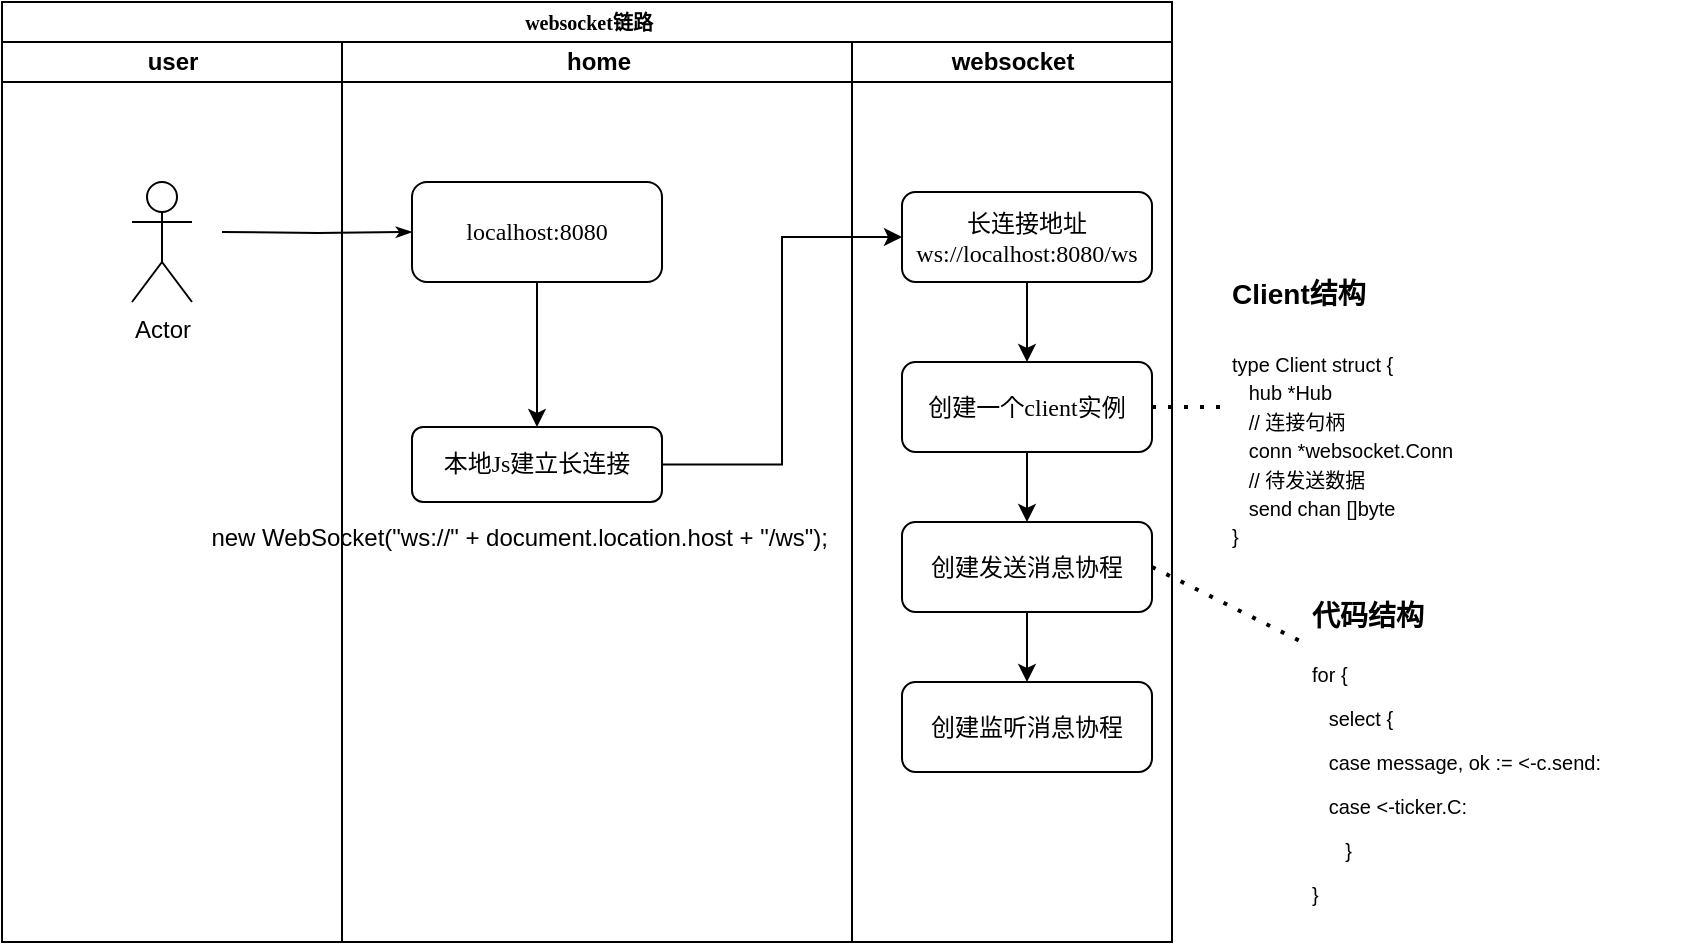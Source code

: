 <mxfile version="15.5.4" type="embed"><diagram id="JEqR1ZIYFnEfZMCUsHCR" name="Page-1"><mxGraphModel dx="1067" dy="618" grid="1" gridSize="10" guides="1" tooltips="1" connect="1" arrows="1" fold="1" page="1" pageScale="1" pageWidth="827" pageHeight="1169" math="0" shadow="0"><root><mxCell id="0"/><mxCell id="1" parent="0"/><mxCell id="wrNmaZZdg3NfsRJvNCuY-1" value="&lt;font style=&quot;font-size: 10px&quot;&gt;websocket链路&lt;/font&gt;" style="swimlane;html=1;childLayout=stackLayout;startSize=20;rounded=0;shadow=0;labelBackgroundColor=none;strokeWidth=1;fontFamily=Verdana;fontSize=8;align=center;" parent="1" vertex="1"><mxGeometry x="70" y="40" width="585" height="470" as="geometry"/></mxCell><mxCell id="wrNmaZZdg3NfsRJvNCuY-4" style="edgeStyle=orthogonalEdgeStyle;rounded=1;html=1;labelBackgroundColor=none;startArrow=none;startFill=0;startSize=5;endArrow=classicThin;endFill=1;endSize=5;jettySize=auto;orthogonalLoop=1;strokeWidth=1;fontFamily=Verdana;fontSize=8" parent="wrNmaZZdg3NfsRJvNCuY-1" target="wrNmaZZdg3NfsRJvNCuY-6" edge="1"><mxGeometry relative="1" as="geometry"><mxPoint x="110" y="115" as="sourcePoint"/></mxGeometry></mxCell><mxCell id="wrNmaZZdg3NfsRJvNCuY-2" value="user" style="swimlane;html=1;startSize=20;" parent="wrNmaZZdg3NfsRJvNCuY-1" vertex="1"><mxGeometry y="20" width="170" height="450" as="geometry"/></mxCell><mxCell id="wrNmaZZdg3NfsRJvNCuY-3" value="Actor" style="shape=umlActor;verticalLabelPosition=bottom;verticalAlign=top;html=1;outlineConnect=0;" parent="wrNmaZZdg3NfsRJvNCuY-2" vertex="1"><mxGeometry x="65" y="70" width="30" height="60" as="geometry"/></mxCell><mxCell id="wrNmaZZdg3NfsRJvNCuY-5" value="home" style="swimlane;html=1;startSize=20;" parent="wrNmaZZdg3NfsRJvNCuY-1" vertex="1"><mxGeometry x="170" y="20" width="255" height="450" as="geometry"/></mxCell><mxCell id="wrNmaZZdg3NfsRJvNCuY-6" value="&lt;font style=&quot;font-size: 12px&quot;&gt;localhost:8080&lt;/font&gt;" style="rounded=1;whiteSpace=wrap;html=1;shadow=0;labelBackgroundColor=none;strokeWidth=1;fontFamily=Verdana;fontSize=8;align=center;" parent="wrNmaZZdg3NfsRJvNCuY-5" vertex="1"><mxGeometry x="35" y="70" width="125" height="50" as="geometry"/></mxCell><mxCell id="27" value="&lt;font style=&quot;font-size: 12px&quot;&gt;本地Js建立长连接&lt;/font&gt;" style="rounded=1;whiteSpace=wrap;html=1;shadow=0;labelBackgroundColor=none;strokeWidth=1;fontFamily=Verdana;fontSize=8;align=center;" vertex="1" parent="wrNmaZZdg3NfsRJvNCuY-5"><mxGeometry x="35" y="192.5" width="125" height="37.5" as="geometry"/></mxCell><mxCell id="26" style="edgeStyle=orthogonalEdgeStyle;rounded=0;orthogonalLoop=1;jettySize=auto;html=1;exitX=0.5;exitY=1;exitDx=0;exitDy=0;fontColor=#000000;entryX=0.5;entryY=0;entryDx=0;entryDy=0;" edge="1" parent="wrNmaZZdg3NfsRJvNCuY-5" source="wrNmaZZdg3NfsRJvNCuY-6" target="27"><mxGeometry relative="1" as="geometry"><mxPoint x="79.667" y="170" as="targetPoint"/></mxGeometry></mxCell><mxCell id="29" value="&lt;div&gt;&lt;font style=&quot;font-size: 12px&quot;&gt;new WebSocket(&quot;ws://&quot; + document.location.host + &quot;/ws&quot;);&amp;nbsp;&lt;/font&gt;&lt;/div&gt;" style="text;html=1;align=center;verticalAlign=middle;resizable=0;points=[];autosize=1;strokeColor=none;fillColor=none;fontSize=10;fontColor=#000000;" vertex="1" parent="wrNmaZZdg3NfsRJvNCuY-5"><mxGeometry x="-75" y="237.5" width="330" height="20" as="geometry"/></mxCell><mxCell id="wrNmaZZdg3NfsRJvNCuY-49" value="websocket" style="swimlane;html=1;startSize=20;" parent="wrNmaZZdg3NfsRJvNCuY-1" vertex="1"><mxGeometry x="425" y="20" width="160" height="450" as="geometry"/></mxCell><mxCell id="19" value="&lt;font style=&quot;font-size: 12px&quot;&gt;长连接地址&lt;br&gt;ws://localhost:8080/ws&lt;/font&gt;" style="rounded=1;whiteSpace=wrap;html=1;shadow=0;labelBackgroundColor=none;strokeWidth=1;fontFamily=Verdana;fontSize=8;align=center;" parent="wrNmaZZdg3NfsRJvNCuY-49" vertex="1"><mxGeometry x="25" y="75" width="125" height="45" as="geometry"/></mxCell><mxCell id="31" value="&lt;font&gt;&lt;font style=&quot;font-size: 12px&quot;&gt;创建一个client实例&lt;/font&gt;&lt;br&gt;&lt;/font&gt;" style="rounded=1;whiteSpace=wrap;html=1;shadow=0;labelBackgroundColor=none;strokeWidth=1;fontFamily=Verdana;fontSize=8;align=center;" vertex="1" parent="wrNmaZZdg3NfsRJvNCuY-49"><mxGeometry x="25" y="160" width="125" height="45" as="geometry"/></mxCell><mxCell id="30" style="edgeStyle=orthogonalEdgeStyle;rounded=0;orthogonalLoop=1;jettySize=auto;html=1;exitX=0.5;exitY=1;exitDx=0;exitDy=0;fontSize=12;fontColor=#000000;" edge="1" parent="wrNmaZZdg3NfsRJvNCuY-49" source="19" target="31"><mxGeometry relative="1" as="geometry"><mxPoint x="87.167" y="170" as="targetPoint"/></mxGeometry></mxCell><mxCell id="39" style="edgeStyle=orthogonalEdgeStyle;rounded=0;orthogonalLoop=1;jettySize=auto;html=1;exitX=0.5;exitY=1;exitDx=0;exitDy=0;fontSize=10;fontColor=#000000;" edge="1" parent="wrNmaZZdg3NfsRJvNCuY-49" source="37" target="38"><mxGeometry relative="1" as="geometry"/></mxCell><mxCell id="37" value="&lt;font&gt;&lt;font style=&quot;font-size: 12px&quot;&gt;创建发送消息协程&lt;/font&gt;&lt;br&gt;&lt;/font&gt;" style="rounded=1;whiteSpace=wrap;html=1;shadow=0;labelBackgroundColor=none;strokeWidth=1;fontFamily=Verdana;fontSize=8;align=center;" vertex="1" parent="wrNmaZZdg3NfsRJvNCuY-49"><mxGeometry x="25" y="240" width="125" height="45" as="geometry"/></mxCell><mxCell id="38" value="&lt;font&gt;&lt;span style=&quot;font-size: 12px&quot;&gt;创建监听消息协程&lt;/span&gt;&lt;br&gt;&lt;/font&gt;" style="rounded=1;whiteSpace=wrap;html=1;shadow=0;labelBackgroundColor=none;strokeWidth=1;fontFamily=Verdana;fontSize=8;align=center;" vertex="1" parent="wrNmaZZdg3NfsRJvNCuY-49"><mxGeometry x="25" y="320" width="125" height="45" as="geometry"/></mxCell><mxCell id="36" style="edgeStyle=orthogonalEdgeStyle;rounded=0;orthogonalLoop=1;jettySize=auto;html=1;exitX=0.5;exitY=1;exitDx=0;exitDy=0;fontSize=10;fontColor=#000000;entryX=0.5;entryY=0;entryDx=0;entryDy=0;" edge="1" parent="wrNmaZZdg3NfsRJvNCuY-49" source="31" target="37"><mxGeometry relative="1" as="geometry"><mxPoint x="87.167" y="270" as="targetPoint"/><Array as="points"/></mxGeometry></mxCell><mxCell id="28" style="edgeStyle=orthogonalEdgeStyle;rounded=0;orthogonalLoop=1;jettySize=auto;html=1;exitX=1;exitY=0.5;exitDx=0;exitDy=0;entryX=0;entryY=0.5;entryDx=0;entryDy=0;fontColor=#000000;" edge="1" parent="wrNmaZZdg3NfsRJvNCuY-1" source="27" target="19"><mxGeometry relative="1" as="geometry"/></mxCell><mxCell id="34" value="&lt;h1&gt;&lt;font style=&quot;font-size: 14px&quot;&gt;Client结构&lt;/font&gt;&lt;/h1&gt;&lt;p&gt;&lt;font style=&quot;font-size: 10px&quot;&gt;type Client struct {&lt;br&gt;&amp;nbsp; &amp;nbsp;hub *Hub&lt;br&gt;&amp;nbsp; &amp;nbsp;// 连接句柄&lt;br&gt;&amp;nbsp; &amp;nbsp;conn *websocket.Conn&lt;br&gt;&amp;nbsp; &amp;nbsp;// 待发送数据&lt;br&gt;&amp;nbsp; &amp;nbsp;send chan []byte&lt;br&gt;}&lt;/font&gt;&lt;br&gt;&lt;/p&gt;" style="text;html=1;strokeColor=none;fillColor=none;spacing=5;spacingTop=-20;whiteSpace=wrap;overflow=hidden;rounded=0;fontSize=12;fontColor=#000000;" vertex="1" parent="1"><mxGeometry x="680" y="162.5" width="190" height="160" as="geometry"/></mxCell><mxCell id="35" value="" style="endArrow=none;dashed=1;html=1;dashPattern=1 3;strokeWidth=2;rounded=0;fontSize=10;fontColor=#000000;exitX=1;exitY=0.5;exitDx=0;exitDy=0;entryX=0;entryY=0.5;entryDx=0;entryDy=0;" edge="1" parent="1" source="31" target="34"><mxGeometry width="50" height="50" relative="1" as="geometry"><mxPoint x="780" y="400" as="sourcePoint"/><mxPoint x="830" y="350" as="targetPoint"/></mxGeometry></mxCell><mxCell id="40" value="" style="endArrow=none;dashed=1;html=1;dashPattern=1 3;strokeWidth=2;rounded=0;fontSize=10;fontColor=#000000;exitX=1;exitY=0.5;exitDx=0;exitDy=0;" edge="1" parent="1" source="37"><mxGeometry width="50" height="50" relative="1" as="geometry"><mxPoint x="770" y="400" as="sourcePoint"/><mxPoint x="720" y="360" as="targetPoint"/></mxGeometry></mxCell><mxCell id="42" value="&lt;h1&gt;&lt;font style=&quot;font-size: 14px&quot;&gt;代码结构&lt;/font&gt;&lt;/h1&gt;&lt;p&gt;for {&lt;/p&gt;&lt;p&gt;&amp;nbsp; &amp;nbsp;select {&lt;/p&gt;&lt;p&gt;&amp;nbsp; &amp;nbsp;case message, ok := &amp;lt;-c.send:&lt;/p&gt;&lt;p&gt;&amp;nbsp; &amp;nbsp;case &amp;lt;-ticker.C:&lt;/p&gt;&lt;p&gt;&amp;nbsp; &amp;nbsp; &amp;nbsp; }&lt;/p&gt;&lt;p&gt;}&lt;/p&gt;" style="text;html=1;strokeColor=none;fillColor=none;spacing=5;spacingTop=-20;whiteSpace=wrap;overflow=hidden;rounded=0;fontSize=10;fontColor=#000000;" vertex="1" parent="1"><mxGeometry x="720" y="330" width="190" height="170" as="geometry"/></mxCell></root></mxGraphModel></diagram></mxfile>
